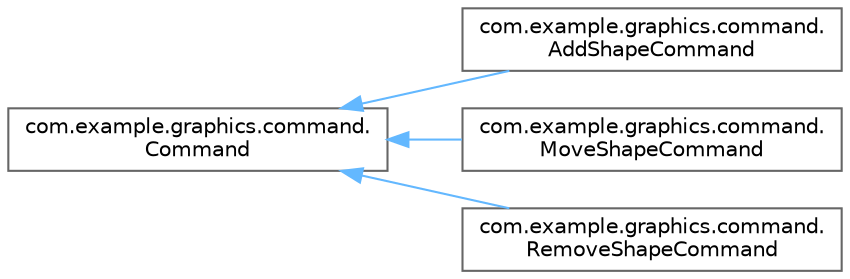 digraph "Graphical Class Hierarchy"
{
 // LATEX_PDF_SIZE
  bgcolor="transparent";
  edge [fontname=Helvetica,fontsize=10,labelfontname=Helvetica,labelfontsize=10];
  node [fontname=Helvetica,fontsize=10,shape=box,height=0.2,width=0.4];
  rankdir="LR";
  Node0 [id="Node000000",label="com.example.graphics.command.\lCommand",height=0.2,width=0.4,color="grey40", fillcolor="white", style="filled",URL="$interfacecom_1_1example_1_1graphics_1_1command_1_1Command.html",tooltip=" "];
  Node0 -> Node1 [id="edge2_Node000000_Node000001",dir="back",color="steelblue1",style="solid",tooltip=" "];
  Node1 [id="Node000001",label="com.example.graphics.command.\lAddShapeCommand",height=0.2,width=0.4,color="grey40", fillcolor="white", style="filled",URL="$classcom_1_1example_1_1graphics_1_1command_1_1AddShapeCommand.html",tooltip=" "];
  Node0 -> Node2 [id="edge3_Node000000_Node000002",dir="back",color="steelblue1",style="solid",tooltip=" "];
  Node2 [id="Node000002",label="com.example.graphics.command.\lMoveShapeCommand",height=0.2,width=0.4,color="grey40", fillcolor="white", style="filled",URL="$classcom_1_1example_1_1graphics_1_1command_1_1MoveShapeCommand.html",tooltip=" "];
  Node0 -> Node3 [id="edge4_Node000000_Node000003",dir="back",color="steelblue1",style="solid",tooltip=" "];
  Node3 [id="Node000003",label="com.example.graphics.command.\lRemoveShapeCommand",height=0.2,width=0.4,color="grey40", fillcolor="white", style="filled",URL="$classcom_1_1example_1_1graphics_1_1command_1_1RemoveShapeCommand.html",tooltip=" "];
}
